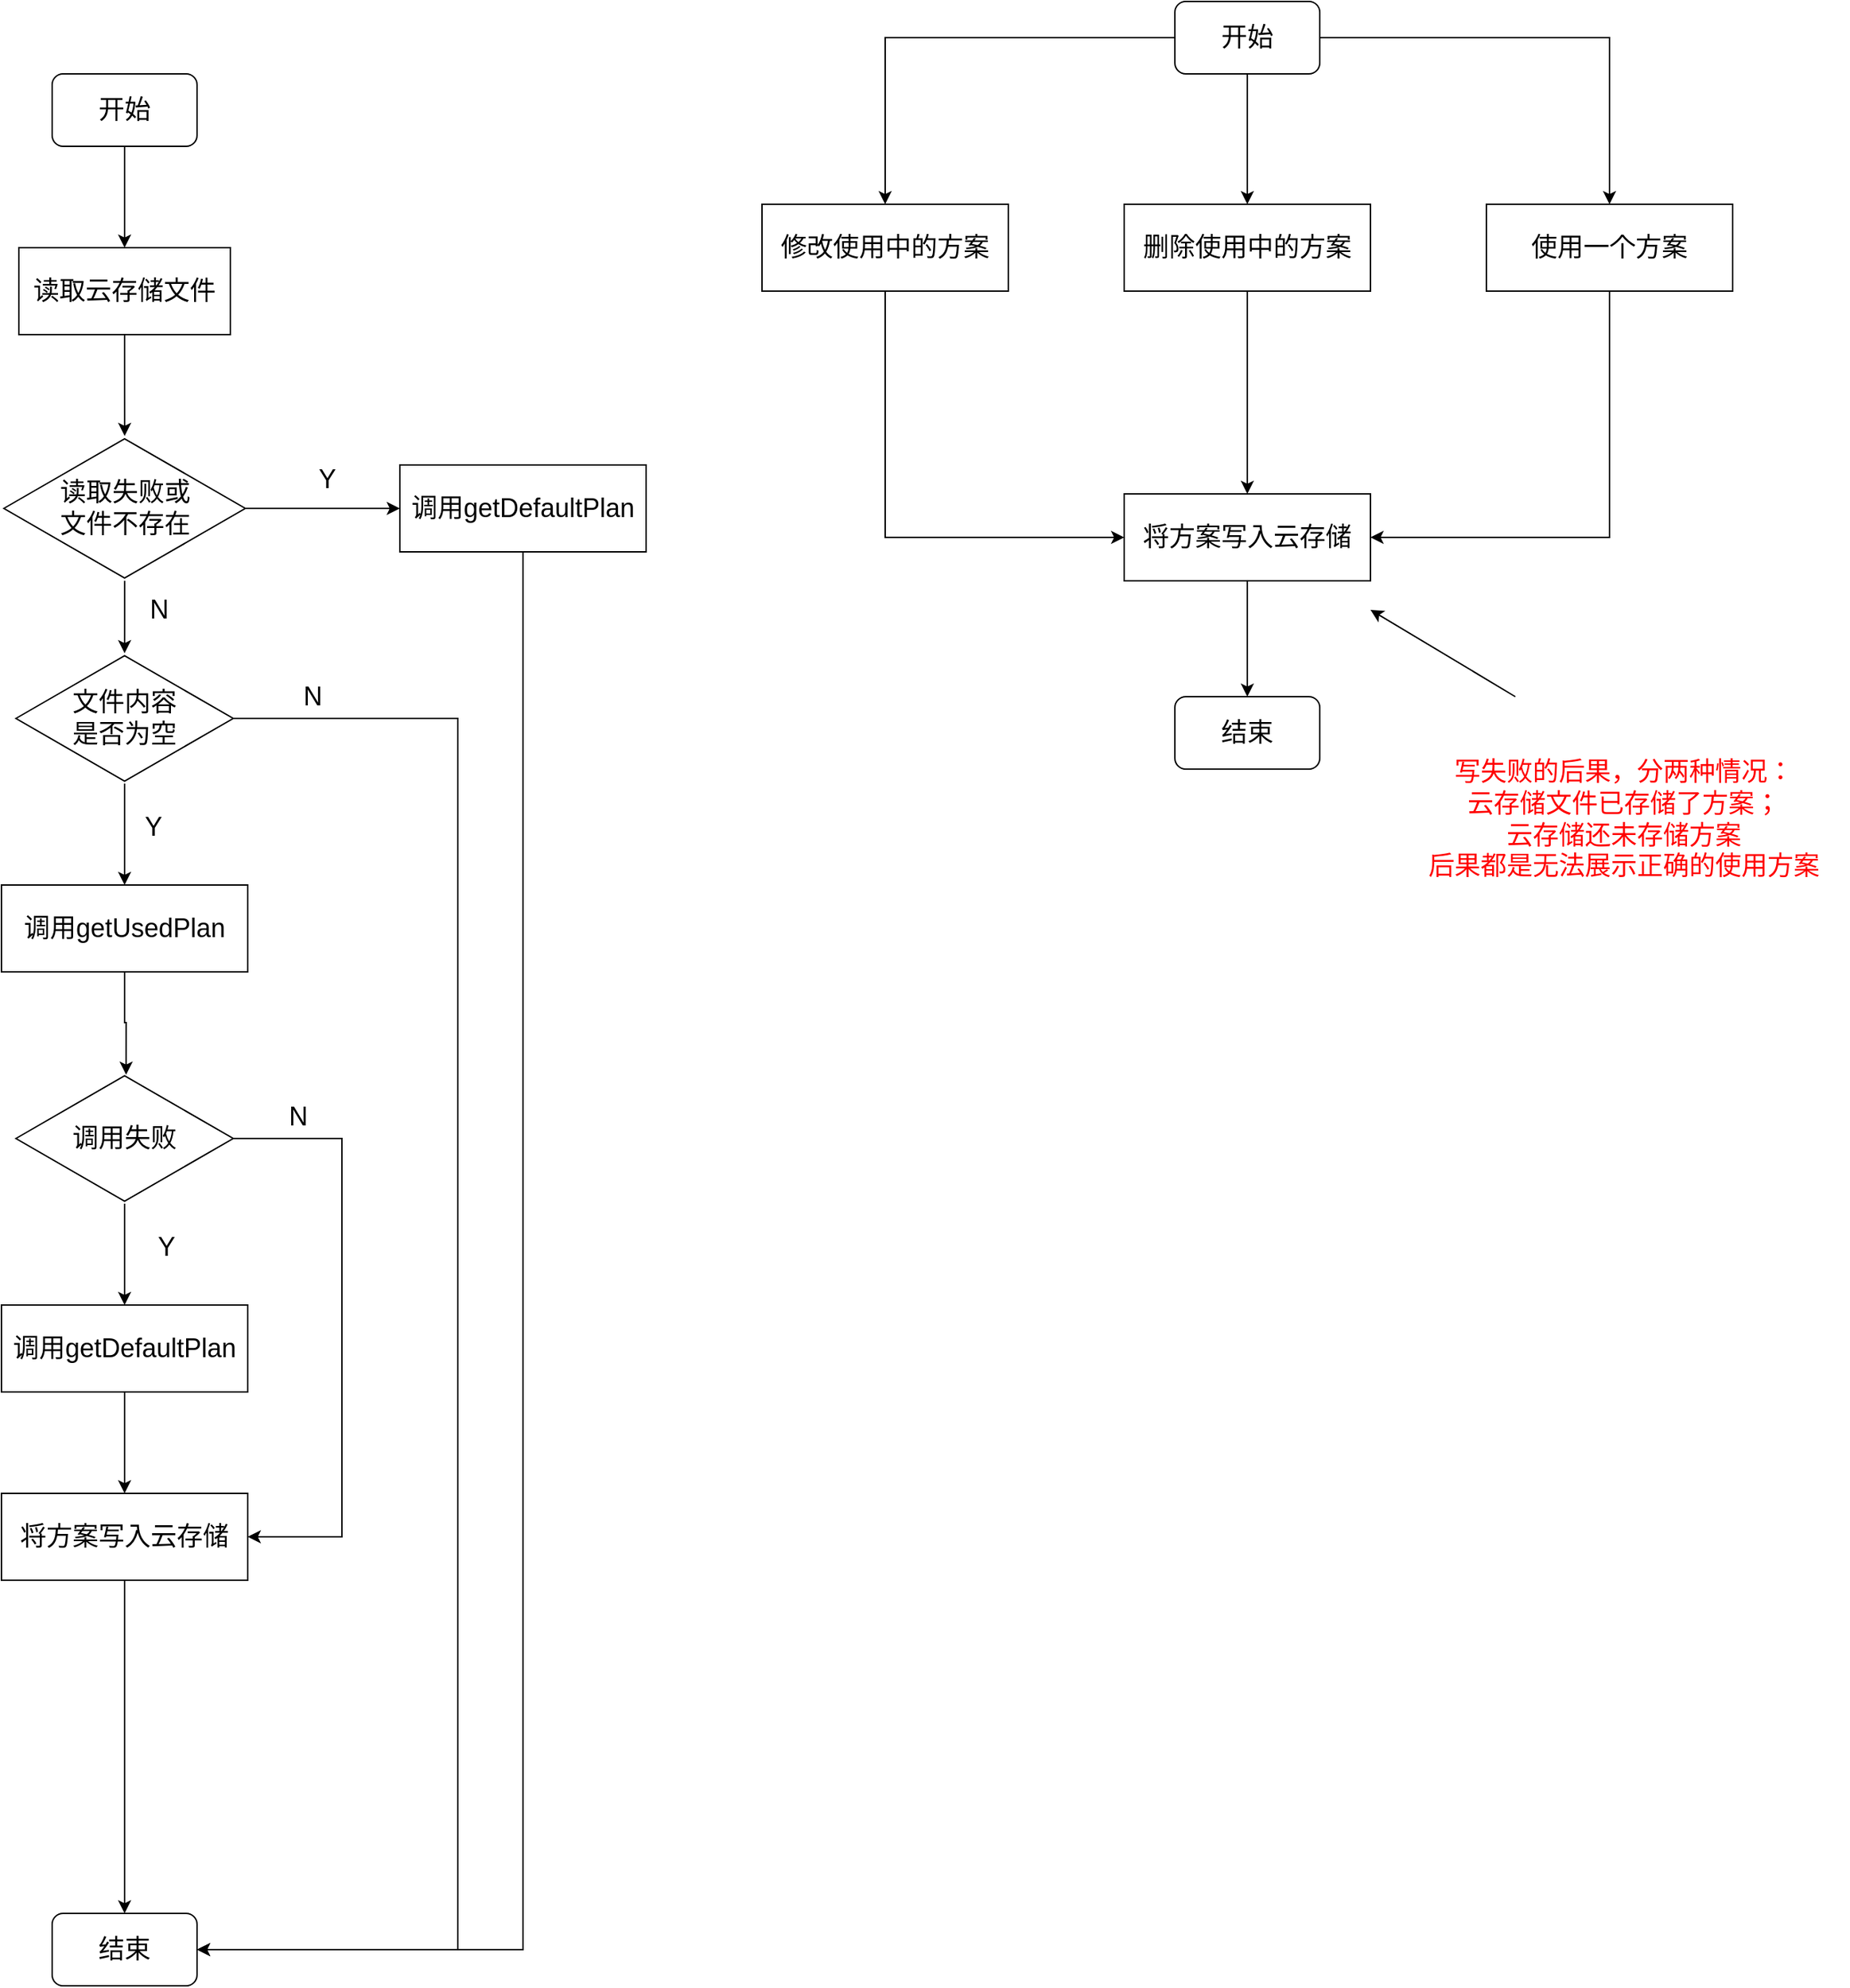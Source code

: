 <mxfile version="14.6.0" type="github">
  <diagram id="rBmS2KjPbJGWgHEUHs_N" name="Page-1">
    <mxGraphModel dx="1422" dy="832" grid="1" gridSize="10" guides="1" tooltips="1" connect="1" arrows="1" fold="1" page="1" pageScale="1" pageWidth="827" pageHeight="1169" math="0" shadow="0">
      <root>
        <mxCell id="0" />
        <mxCell id="1" parent="0" />
        <mxCell id="y-pMTpiknRT16SE1_xch-5" style="edgeStyle=orthogonalEdgeStyle;rounded=0;orthogonalLoop=1;jettySize=auto;html=1;exitX=0.5;exitY=1;exitDx=0;exitDy=0;entryX=0.5;entryY=0;entryDx=0;entryDy=0;" edge="1" parent="1" source="y-pMTpiknRT16SE1_xch-3" target="y-pMTpiknRT16SE1_xch-4">
          <mxGeometry relative="1" as="geometry" />
        </mxCell>
        <mxCell id="y-pMTpiknRT16SE1_xch-3" value="&lt;font style=&quot;font-size: 18px&quot;&gt;开始&lt;/font&gt;" style="rounded=1;whiteSpace=wrap;html=1;shadow=0;sketch=0;glass=0;" vertex="1" parent="1">
          <mxGeometry x="360" y="80" width="100" height="50" as="geometry" />
        </mxCell>
        <mxCell id="y-pMTpiknRT16SE1_xch-12" style="edgeStyle=orthogonalEdgeStyle;rounded=0;orthogonalLoop=1;jettySize=auto;html=1;exitX=0.5;exitY=1;exitDx=0;exitDy=0;" edge="1" parent="1" source="y-pMTpiknRT16SE1_xch-4" target="y-pMTpiknRT16SE1_xch-9">
          <mxGeometry relative="1" as="geometry" />
        </mxCell>
        <mxCell id="y-pMTpiknRT16SE1_xch-4" value="&lt;font style=&quot;font-size: 18px&quot;&gt;读取云存储文件&lt;/font&gt;" style="rounded=0;whiteSpace=wrap;html=1;shadow=0;glass=0;sketch=0;" vertex="1" parent="1">
          <mxGeometry x="337" y="200" width="146" height="60" as="geometry" />
        </mxCell>
        <mxCell id="y-pMTpiknRT16SE1_xch-46" style="edgeStyle=orthogonalEdgeStyle;rounded=0;orthogonalLoop=1;jettySize=auto;html=1;exitX=0.5;exitY=1;exitDx=0;exitDy=0;entryX=1;entryY=0.5;entryDx=0;entryDy=0;" edge="1" parent="1" source="y-pMTpiknRT16SE1_xch-6" target="y-pMTpiknRT16SE1_xch-32">
          <mxGeometry relative="1" as="geometry" />
        </mxCell>
        <mxCell id="y-pMTpiknRT16SE1_xch-6" value="&lt;font style=&quot;font-size: 18px&quot;&gt;调用getDefaultPlan&lt;/font&gt;" style="rounded=0;whiteSpace=wrap;html=1;shadow=0;glass=0;sketch=0;" vertex="1" parent="1">
          <mxGeometry x="600" y="350" width="170" height="60" as="geometry" />
        </mxCell>
        <mxCell id="y-pMTpiknRT16SE1_xch-19" style="edgeStyle=orthogonalEdgeStyle;rounded=0;orthogonalLoop=1;jettySize=auto;html=1;entryX=0;entryY=0.5;entryDx=0;entryDy=0;" edge="1" parent="1" source="y-pMTpiknRT16SE1_xch-9" target="y-pMTpiknRT16SE1_xch-6">
          <mxGeometry relative="1" as="geometry" />
        </mxCell>
        <mxCell id="y-pMTpiknRT16SE1_xch-23" style="edgeStyle=orthogonalEdgeStyle;rounded=0;orthogonalLoop=1;jettySize=auto;html=1;" edge="1" parent="1" source="y-pMTpiknRT16SE1_xch-9" target="y-pMTpiknRT16SE1_xch-18">
          <mxGeometry relative="1" as="geometry" />
        </mxCell>
        <mxCell id="y-pMTpiknRT16SE1_xch-9" value="&lt;font style=&quot;font-size: 18px&quot;&gt;读取失败或&lt;br&gt;文件不存在&lt;/font&gt;" style="html=1;whiteSpace=wrap;aspect=fixed;shape=isoRectangle;rounded=1;shadow=0;glass=0;sketch=0;" vertex="1" parent="1">
          <mxGeometry x="326.67" y="330" width="166.66" height="100" as="geometry" />
        </mxCell>
        <mxCell id="y-pMTpiknRT16SE1_xch-24" style="edgeStyle=orthogonalEdgeStyle;rounded=0;orthogonalLoop=1;jettySize=auto;html=1;entryX=0.5;entryY=0;entryDx=0;entryDy=0;" edge="1" parent="1" source="y-pMTpiknRT16SE1_xch-18" target="y-pMTpiknRT16SE1_xch-21">
          <mxGeometry relative="1" as="geometry" />
        </mxCell>
        <mxCell id="y-pMTpiknRT16SE1_xch-39" style="edgeStyle=orthogonalEdgeStyle;rounded=0;orthogonalLoop=1;jettySize=auto;html=1;entryX=1;entryY=0.5;entryDx=0;entryDy=0;" edge="1" parent="1" source="y-pMTpiknRT16SE1_xch-18" target="y-pMTpiknRT16SE1_xch-32">
          <mxGeometry relative="1" as="geometry">
            <Array as="points">
              <mxPoint x="640" y="525" />
              <mxPoint x="640" y="1375" />
            </Array>
          </mxGeometry>
        </mxCell>
        <mxCell id="y-pMTpiknRT16SE1_xch-18" value="&lt;span style=&quot;font-size: 18px&quot;&gt;文件内容&lt;br&gt;是否为空&lt;/span&gt;" style="html=1;whiteSpace=wrap;aspect=fixed;shape=isoRectangle;rounded=1;shadow=0;glass=0;sketch=0;" vertex="1" parent="1">
          <mxGeometry x="335" y="480" width="150" height="90" as="geometry" />
        </mxCell>
        <mxCell id="y-pMTpiknRT16SE1_xch-27" style="edgeStyle=orthogonalEdgeStyle;rounded=0;orthogonalLoop=1;jettySize=auto;html=1;exitX=0.5;exitY=1;exitDx=0;exitDy=0;entryX=0.507;entryY=0.011;entryDx=0;entryDy=0;entryPerimeter=0;" edge="1" parent="1" source="y-pMTpiknRT16SE1_xch-21" target="y-pMTpiknRT16SE1_xch-25">
          <mxGeometry relative="1" as="geometry" />
        </mxCell>
        <mxCell id="y-pMTpiknRT16SE1_xch-21" value="&lt;font style=&quot;font-size: 18px&quot;&gt;调用getUsedPlan&lt;/font&gt;" style="rounded=0;whiteSpace=wrap;html=1;shadow=0;glass=0;sketch=0;" vertex="1" parent="1">
          <mxGeometry x="325" y="640" width="170" height="60" as="geometry" />
        </mxCell>
        <mxCell id="y-pMTpiknRT16SE1_xch-28" style="edgeStyle=orthogonalEdgeStyle;rounded=0;orthogonalLoop=1;jettySize=auto;html=1;entryX=0.5;entryY=0;entryDx=0;entryDy=0;" edge="1" parent="1" source="y-pMTpiknRT16SE1_xch-25" target="y-pMTpiknRT16SE1_xch-26">
          <mxGeometry relative="1" as="geometry" />
        </mxCell>
        <mxCell id="y-pMTpiknRT16SE1_xch-36" style="edgeStyle=orthogonalEdgeStyle;rounded=0;orthogonalLoop=1;jettySize=auto;html=1;entryX=1;entryY=0.5;entryDx=0;entryDy=0;" edge="1" parent="1" source="y-pMTpiknRT16SE1_xch-25" target="y-pMTpiknRT16SE1_xch-29">
          <mxGeometry relative="1" as="geometry">
            <Array as="points">
              <mxPoint x="560" y="815" />
              <mxPoint x="560" y="1090" />
            </Array>
          </mxGeometry>
        </mxCell>
        <mxCell id="y-pMTpiknRT16SE1_xch-25" value="&lt;span style=&quot;font-size: 18px&quot;&gt;调用失败&lt;br&gt;&lt;/span&gt;" style="html=1;whiteSpace=wrap;aspect=fixed;shape=isoRectangle;rounded=1;shadow=0;glass=0;sketch=0;" vertex="1" parent="1">
          <mxGeometry x="335" y="770" width="150" height="90" as="geometry" />
        </mxCell>
        <mxCell id="y-pMTpiknRT16SE1_xch-30" style="edgeStyle=orthogonalEdgeStyle;rounded=0;orthogonalLoop=1;jettySize=auto;html=1;exitX=0.5;exitY=1;exitDx=0;exitDy=0;entryX=0.5;entryY=0;entryDx=0;entryDy=0;" edge="1" parent="1" source="y-pMTpiknRT16SE1_xch-26" target="y-pMTpiknRT16SE1_xch-29">
          <mxGeometry relative="1" as="geometry" />
        </mxCell>
        <mxCell id="y-pMTpiknRT16SE1_xch-26" value="&lt;font style=&quot;font-size: 18px&quot;&gt;调用getDefaultPlan&lt;/font&gt;" style="rounded=0;whiteSpace=wrap;html=1;shadow=0;glass=0;sketch=0;" vertex="1" parent="1">
          <mxGeometry x="325" y="930" width="170" height="60" as="geometry" />
        </mxCell>
        <mxCell id="y-pMTpiknRT16SE1_xch-47" style="edgeStyle=orthogonalEdgeStyle;rounded=0;orthogonalLoop=1;jettySize=auto;html=1;exitX=0.5;exitY=1;exitDx=0;exitDy=0;entryX=0.5;entryY=0;entryDx=0;entryDy=0;" edge="1" parent="1" source="y-pMTpiknRT16SE1_xch-29" target="y-pMTpiknRT16SE1_xch-32">
          <mxGeometry relative="1" as="geometry" />
        </mxCell>
        <mxCell id="y-pMTpiknRT16SE1_xch-29" value="&lt;span style=&quot;font-size: 18px&quot;&gt;将方案写入云存储&lt;/span&gt;" style="rounded=0;whiteSpace=wrap;html=1;shadow=0;glass=0;sketch=0;" vertex="1" parent="1">
          <mxGeometry x="325" y="1060" width="170" height="60" as="geometry" />
        </mxCell>
        <mxCell id="y-pMTpiknRT16SE1_xch-32" value="&lt;span style=&quot;font-size: 18px&quot;&gt;结束&lt;/span&gt;" style="rounded=1;whiteSpace=wrap;html=1;shadow=0;sketch=0;glass=0;" vertex="1" parent="1">
          <mxGeometry x="360" y="1350" width="100" height="50" as="geometry" />
        </mxCell>
        <mxCell id="y-pMTpiknRT16SE1_xch-37" value="&lt;font style=&quot;font-size: 18px&quot;&gt;N&lt;/font&gt;" style="text;html=1;strokeColor=none;fillColor=none;align=center;verticalAlign=middle;whiteSpace=wrap;rounded=0;shadow=0;glass=0;sketch=0;" vertex="1" parent="1">
          <mxGeometry x="510" y="790" width="40" height="20" as="geometry" />
        </mxCell>
        <mxCell id="y-pMTpiknRT16SE1_xch-38" value="&lt;font style=&quot;font-size: 18px&quot;&gt;Y&lt;/font&gt;" style="text;html=1;strokeColor=none;fillColor=none;align=center;verticalAlign=middle;whiteSpace=wrap;rounded=0;shadow=0;glass=0;sketch=0;" vertex="1" parent="1">
          <mxGeometry x="419" y="880" width="40" height="20" as="geometry" />
        </mxCell>
        <mxCell id="y-pMTpiknRT16SE1_xch-40" value="&lt;font style=&quot;font-size: 18px&quot;&gt;N&lt;/font&gt;" style="text;html=1;strokeColor=none;fillColor=none;align=center;verticalAlign=middle;whiteSpace=wrap;rounded=0;shadow=0;glass=0;sketch=0;" vertex="1" parent="1">
          <mxGeometry x="520" y="500" width="40" height="20" as="geometry" />
        </mxCell>
        <mxCell id="y-pMTpiknRT16SE1_xch-42" value="&lt;font style=&quot;font-size: 18px&quot;&gt;Y&lt;/font&gt;" style="text;html=1;strokeColor=none;fillColor=none;align=center;verticalAlign=middle;whiteSpace=wrap;rounded=0;shadow=0;glass=0;sketch=0;" vertex="1" parent="1">
          <mxGeometry x="410" y="590" width="40" height="20" as="geometry" />
        </mxCell>
        <mxCell id="y-pMTpiknRT16SE1_xch-43" value="&lt;font style=&quot;font-size: 18px&quot;&gt;N&lt;/font&gt;" style="text;html=1;strokeColor=none;fillColor=none;align=center;verticalAlign=middle;whiteSpace=wrap;rounded=0;shadow=0;glass=0;sketch=0;" vertex="1" parent="1">
          <mxGeometry x="414" y="440" width="40" height="20" as="geometry" />
        </mxCell>
        <mxCell id="y-pMTpiknRT16SE1_xch-44" value="&lt;font style=&quot;font-size: 18px&quot;&gt;Y&lt;/font&gt;" style="text;html=1;strokeColor=none;fillColor=none;align=center;verticalAlign=middle;whiteSpace=wrap;rounded=0;shadow=0;glass=0;sketch=0;" vertex="1" parent="1">
          <mxGeometry x="530" y="350" width="40" height="20" as="geometry" />
        </mxCell>
        <mxCell id="y-pMTpiknRT16SE1_xch-57" style="edgeStyle=orthogonalEdgeStyle;rounded=0;orthogonalLoop=1;jettySize=auto;html=1;exitX=0.5;exitY=1;exitDx=0;exitDy=0;entryX=0;entryY=0.5;entryDx=0;entryDy=0;" edge="1" parent="1" source="y-pMTpiknRT16SE1_xch-48" target="y-pMTpiknRT16SE1_xch-55">
          <mxGeometry relative="1" as="geometry" />
        </mxCell>
        <mxCell id="y-pMTpiknRT16SE1_xch-48" value="&lt;span style=&quot;font-size: 18px&quot;&gt;修改使用中的方案&lt;/span&gt;" style="rounded=0;whiteSpace=wrap;html=1;shadow=0;glass=0;sketch=0;" vertex="1" parent="1">
          <mxGeometry x="850" y="170" width="170" height="60" as="geometry" />
        </mxCell>
        <mxCell id="y-pMTpiknRT16SE1_xch-52" style="edgeStyle=orthogonalEdgeStyle;rounded=0;orthogonalLoop=1;jettySize=auto;html=1;exitX=0.5;exitY=1;exitDx=0;exitDy=0;entryX=0.5;entryY=0;entryDx=0;entryDy=0;" edge="1" parent="1" source="y-pMTpiknRT16SE1_xch-49" target="y-pMTpiknRT16SE1_xch-50">
          <mxGeometry relative="1" as="geometry" />
        </mxCell>
        <mxCell id="y-pMTpiknRT16SE1_xch-53" style="edgeStyle=orthogonalEdgeStyle;rounded=0;orthogonalLoop=1;jettySize=auto;html=1;exitX=0;exitY=0.5;exitDx=0;exitDy=0;entryX=0.5;entryY=0;entryDx=0;entryDy=0;" edge="1" parent="1" source="y-pMTpiknRT16SE1_xch-49" target="y-pMTpiknRT16SE1_xch-48">
          <mxGeometry relative="1" as="geometry" />
        </mxCell>
        <mxCell id="y-pMTpiknRT16SE1_xch-54" style="edgeStyle=orthogonalEdgeStyle;rounded=0;orthogonalLoop=1;jettySize=auto;html=1;exitX=1;exitY=0.5;exitDx=0;exitDy=0;entryX=0.5;entryY=0;entryDx=0;entryDy=0;" edge="1" parent="1" source="y-pMTpiknRT16SE1_xch-49" target="y-pMTpiknRT16SE1_xch-51">
          <mxGeometry relative="1" as="geometry" />
        </mxCell>
        <mxCell id="y-pMTpiknRT16SE1_xch-49" value="&lt;font style=&quot;font-size: 18px&quot;&gt;开始&lt;/font&gt;" style="rounded=1;whiteSpace=wrap;html=1;shadow=0;sketch=0;glass=0;" vertex="1" parent="1">
          <mxGeometry x="1135" y="30" width="100" height="50" as="geometry" />
        </mxCell>
        <mxCell id="y-pMTpiknRT16SE1_xch-56" style="edgeStyle=orthogonalEdgeStyle;rounded=0;orthogonalLoop=1;jettySize=auto;html=1;exitX=0.5;exitY=1;exitDx=0;exitDy=0;entryX=0.5;entryY=0;entryDx=0;entryDy=0;" edge="1" parent="1" source="y-pMTpiknRT16SE1_xch-50" target="y-pMTpiknRT16SE1_xch-55">
          <mxGeometry relative="1" as="geometry" />
        </mxCell>
        <mxCell id="y-pMTpiknRT16SE1_xch-50" value="&lt;span style=&quot;font-size: 18px&quot;&gt;删除使用中的方案&lt;/span&gt;" style="rounded=0;whiteSpace=wrap;html=1;shadow=0;glass=0;sketch=0;" vertex="1" parent="1">
          <mxGeometry x="1100" y="170" width="170" height="60" as="geometry" />
        </mxCell>
        <mxCell id="y-pMTpiknRT16SE1_xch-58" style="edgeStyle=orthogonalEdgeStyle;rounded=0;orthogonalLoop=1;jettySize=auto;html=1;exitX=0.5;exitY=1;exitDx=0;exitDy=0;entryX=1;entryY=0.5;entryDx=0;entryDy=0;" edge="1" parent="1" source="y-pMTpiknRT16SE1_xch-51" target="y-pMTpiknRT16SE1_xch-55">
          <mxGeometry relative="1" as="geometry" />
        </mxCell>
        <mxCell id="y-pMTpiknRT16SE1_xch-51" value="&lt;span style=&quot;font-size: 18px&quot;&gt;使用一个方案&lt;/span&gt;" style="rounded=0;whiteSpace=wrap;html=1;shadow=0;glass=0;sketch=0;" vertex="1" parent="1">
          <mxGeometry x="1350" y="170" width="170" height="60" as="geometry" />
        </mxCell>
        <mxCell id="y-pMTpiknRT16SE1_xch-60" style="edgeStyle=orthogonalEdgeStyle;rounded=0;orthogonalLoop=1;jettySize=auto;html=1;exitX=0.5;exitY=1;exitDx=0;exitDy=0;entryX=0.5;entryY=0;entryDx=0;entryDy=0;" edge="1" parent="1" source="y-pMTpiknRT16SE1_xch-55" target="y-pMTpiknRT16SE1_xch-59">
          <mxGeometry relative="1" as="geometry" />
        </mxCell>
        <mxCell id="y-pMTpiknRT16SE1_xch-55" value="&lt;span style=&quot;font-size: 18px&quot;&gt;将方案写入云存储&lt;/span&gt;" style="rounded=0;whiteSpace=wrap;html=1;shadow=0;glass=0;sketch=0;" vertex="1" parent="1">
          <mxGeometry x="1100" y="370" width="170" height="60" as="geometry" />
        </mxCell>
        <mxCell id="y-pMTpiknRT16SE1_xch-59" value="&lt;span style=&quot;font-size: 18px&quot;&gt;结束&lt;/span&gt;" style="rounded=1;whiteSpace=wrap;html=1;shadow=0;sketch=0;glass=0;" vertex="1" parent="1">
          <mxGeometry x="1135" y="510" width="100" height="50" as="geometry" />
        </mxCell>
        <mxCell id="y-pMTpiknRT16SE1_xch-61" value="&lt;font style=&quot;font-size: 18px&quot; color=&quot;#ff0000&quot;&gt;写失败的后果，分两种情况：&lt;br&gt;云存储文件已存储了方案；&lt;br&gt;云存储还未存储方案&lt;br&gt;后果都是无法展示正确的使用方案&lt;br&gt;&lt;/font&gt;" style="text;html=1;strokeColor=none;fillColor=none;align=center;verticalAlign=middle;whiteSpace=wrap;rounded=0;shadow=0;glass=0;sketch=0;" vertex="1" parent="1">
          <mxGeometry x="1290" y="530" width="310" height="130" as="geometry" />
        </mxCell>
        <mxCell id="y-pMTpiknRT16SE1_xch-62" value="" style="endArrow=classic;html=1;" edge="1" parent="1">
          <mxGeometry width="50" height="50" relative="1" as="geometry">
            <mxPoint x="1370" y="510" as="sourcePoint" />
            <mxPoint x="1270" y="450" as="targetPoint" />
          </mxGeometry>
        </mxCell>
      </root>
    </mxGraphModel>
  </diagram>
</mxfile>
